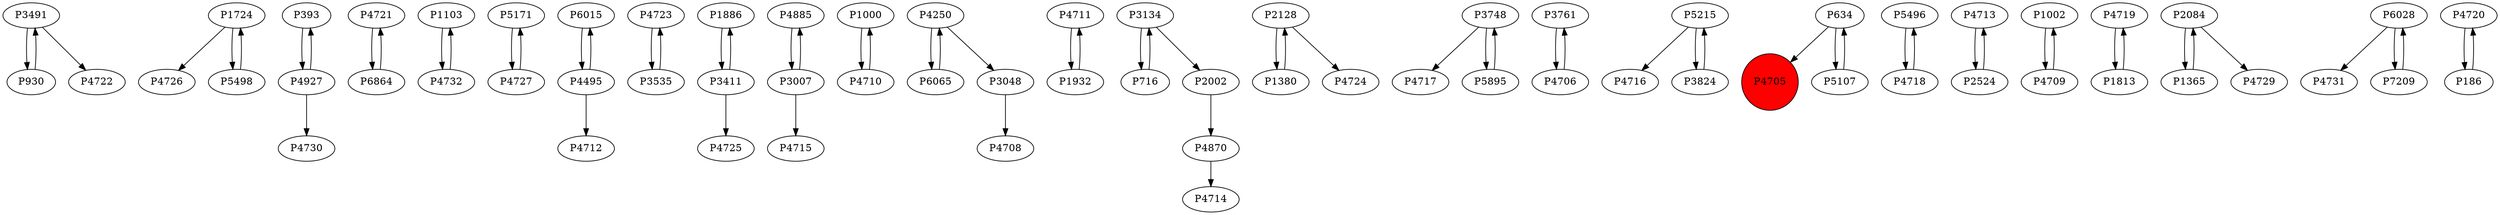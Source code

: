 digraph {
	P3491 -> P930
	P1724 -> P4726
	P393 -> P4927
	P4721 -> P6864
	P1103 -> P4732
	P5171 -> P4727
	P6015 -> P4495
	P4723 -> P3535
	P1886 -> P3411
	P4885 -> P3007
	P1000 -> P4710
	P3048 -> P4708
	P4711 -> P1932
	P4870 -> P4714
	P2128 -> P1380
	P3748 -> P4717
	P3748 -> P5895
	P3761 -> P4706
	P5215 -> P4716
	P634 -> P4705
	P1380 -> P2128
	P3824 -> P5215
	P4495 -> P4712
	P6065 -> P4250
	P5496 -> P4718
	P4713 -> P2524
	P2524 -> P4713
	P1002 -> P4709
	P4927 -> P393
	P1724 -> P5498
	P3007 -> P4715
	P3134 -> P716
	P4250 -> P3048
	P2002 -> P4870
	P930 -> P3491
	P3134 -> P2002
	P3535 -> P4723
	P716 -> P3134
	P1932 -> P4711
	P4250 -> P6065
	P5107 -> P634
	P4718 -> P5496
	P4709 -> P1002
	P6864 -> P4721
	P5895 -> P3748
	P2128 -> P4724
	P4719 -> P1813
	P2084 -> P1365
	P3491 -> P4722
	P2084 -> P4729
	P4710 -> P1000
	P6028 -> P4731
	P7209 -> P6028
	P4706 -> P3761
	P3411 -> P1886
	P1365 -> P2084
	P3007 -> P4885
	P5215 -> P3824
	P4727 -> P5171
	P4720 -> P186
	P4495 -> P6015
	P3411 -> P4725
	P6028 -> P7209
	P186 -> P4720
	P4732 -> P1103
	P5498 -> P1724
	P634 -> P5107
	P1813 -> P4719
	P4927 -> P4730
	P4705 [shape=circle]
	P4705 [style=filled]
	P4705 [fillcolor=red]
}